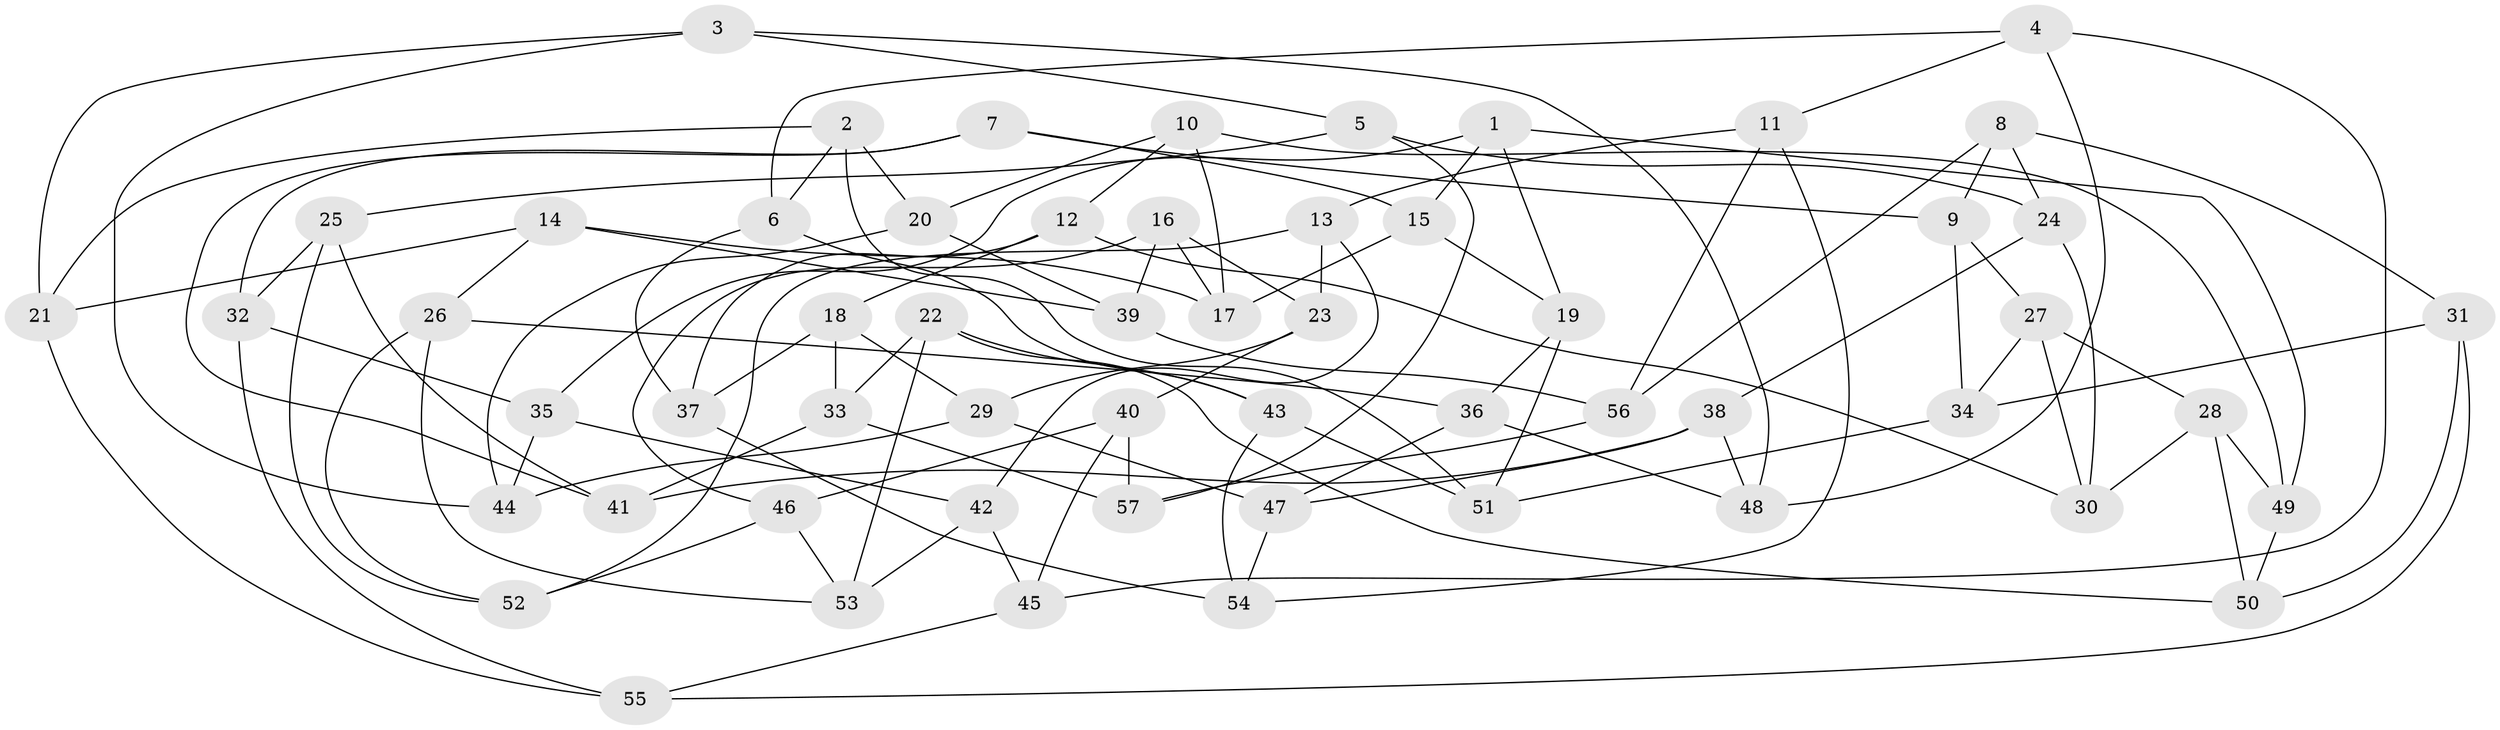 // coarse degree distribution, {6: 0.4117647058823529, 4: 0.35294117647058826, 5: 0.20588235294117646, 3: 0.029411764705882353}
// Generated by graph-tools (version 1.1) at 2025/52/02/27/25 19:52:31]
// undirected, 57 vertices, 114 edges
graph export_dot {
graph [start="1"]
  node [color=gray90,style=filled];
  1;
  2;
  3;
  4;
  5;
  6;
  7;
  8;
  9;
  10;
  11;
  12;
  13;
  14;
  15;
  16;
  17;
  18;
  19;
  20;
  21;
  22;
  23;
  24;
  25;
  26;
  27;
  28;
  29;
  30;
  31;
  32;
  33;
  34;
  35;
  36;
  37;
  38;
  39;
  40;
  41;
  42;
  43;
  44;
  45;
  46;
  47;
  48;
  49;
  50;
  51;
  52;
  53;
  54;
  55;
  56;
  57;
  1 -- 15;
  1 -- 49;
  1 -- 35;
  1 -- 19;
  2 -- 6;
  2 -- 51;
  2 -- 20;
  2 -- 21;
  3 -- 44;
  3 -- 5;
  3 -- 21;
  3 -- 48;
  4 -- 48;
  4 -- 6;
  4 -- 45;
  4 -- 11;
  5 -- 24;
  5 -- 25;
  5 -- 57;
  6 -- 43;
  6 -- 37;
  7 -- 15;
  7 -- 9;
  7 -- 32;
  7 -- 41;
  8 -- 24;
  8 -- 9;
  8 -- 56;
  8 -- 31;
  9 -- 34;
  9 -- 27;
  10 -- 12;
  10 -- 49;
  10 -- 20;
  10 -- 17;
  11 -- 13;
  11 -- 54;
  11 -- 56;
  12 -- 37;
  12 -- 18;
  12 -- 30;
  13 -- 42;
  13 -- 52;
  13 -- 23;
  14 -- 26;
  14 -- 21;
  14 -- 39;
  14 -- 17;
  15 -- 19;
  15 -- 17;
  16 -- 17;
  16 -- 39;
  16 -- 23;
  16 -- 46;
  18 -- 33;
  18 -- 29;
  18 -- 37;
  19 -- 51;
  19 -- 36;
  20 -- 44;
  20 -- 39;
  21 -- 55;
  22 -- 33;
  22 -- 53;
  22 -- 50;
  22 -- 43;
  23 -- 29;
  23 -- 40;
  24 -- 38;
  24 -- 30;
  25 -- 52;
  25 -- 32;
  25 -- 41;
  26 -- 53;
  26 -- 36;
  26 -- 52;
  27 -- 30;
  27 -- 34;
  27 -- 28;
  28 -- 30;
  28 -- 49;
  28 -- 50;
  29 -- 44;
  29 -- 47;
  31 -- 50;
  31 -- 34;
  31 -- 55;
  32 -- 55;
  32 -- 35;
  33 -- 41;
  33 -- 57;
  34 -- 51;
  35 -- 44;
  35 -- 42;
  36 -- 48;
  36 -- 47;
  37 -- 54;
  38 -- 41;
  38 -- 48;
  38 -- 47;
  39 -- 56;
  40 -- 45;
  40 -- 57;
  40 -- 46;
  42 -- 53;
  42 -- 45;
  43 -- 51;
  43 -- 54;
  45 -- 55;
  46 -- 52;
  46 -- 53;
  47 -- 54;
  49 -- 50;
  56 -- 57;
}
